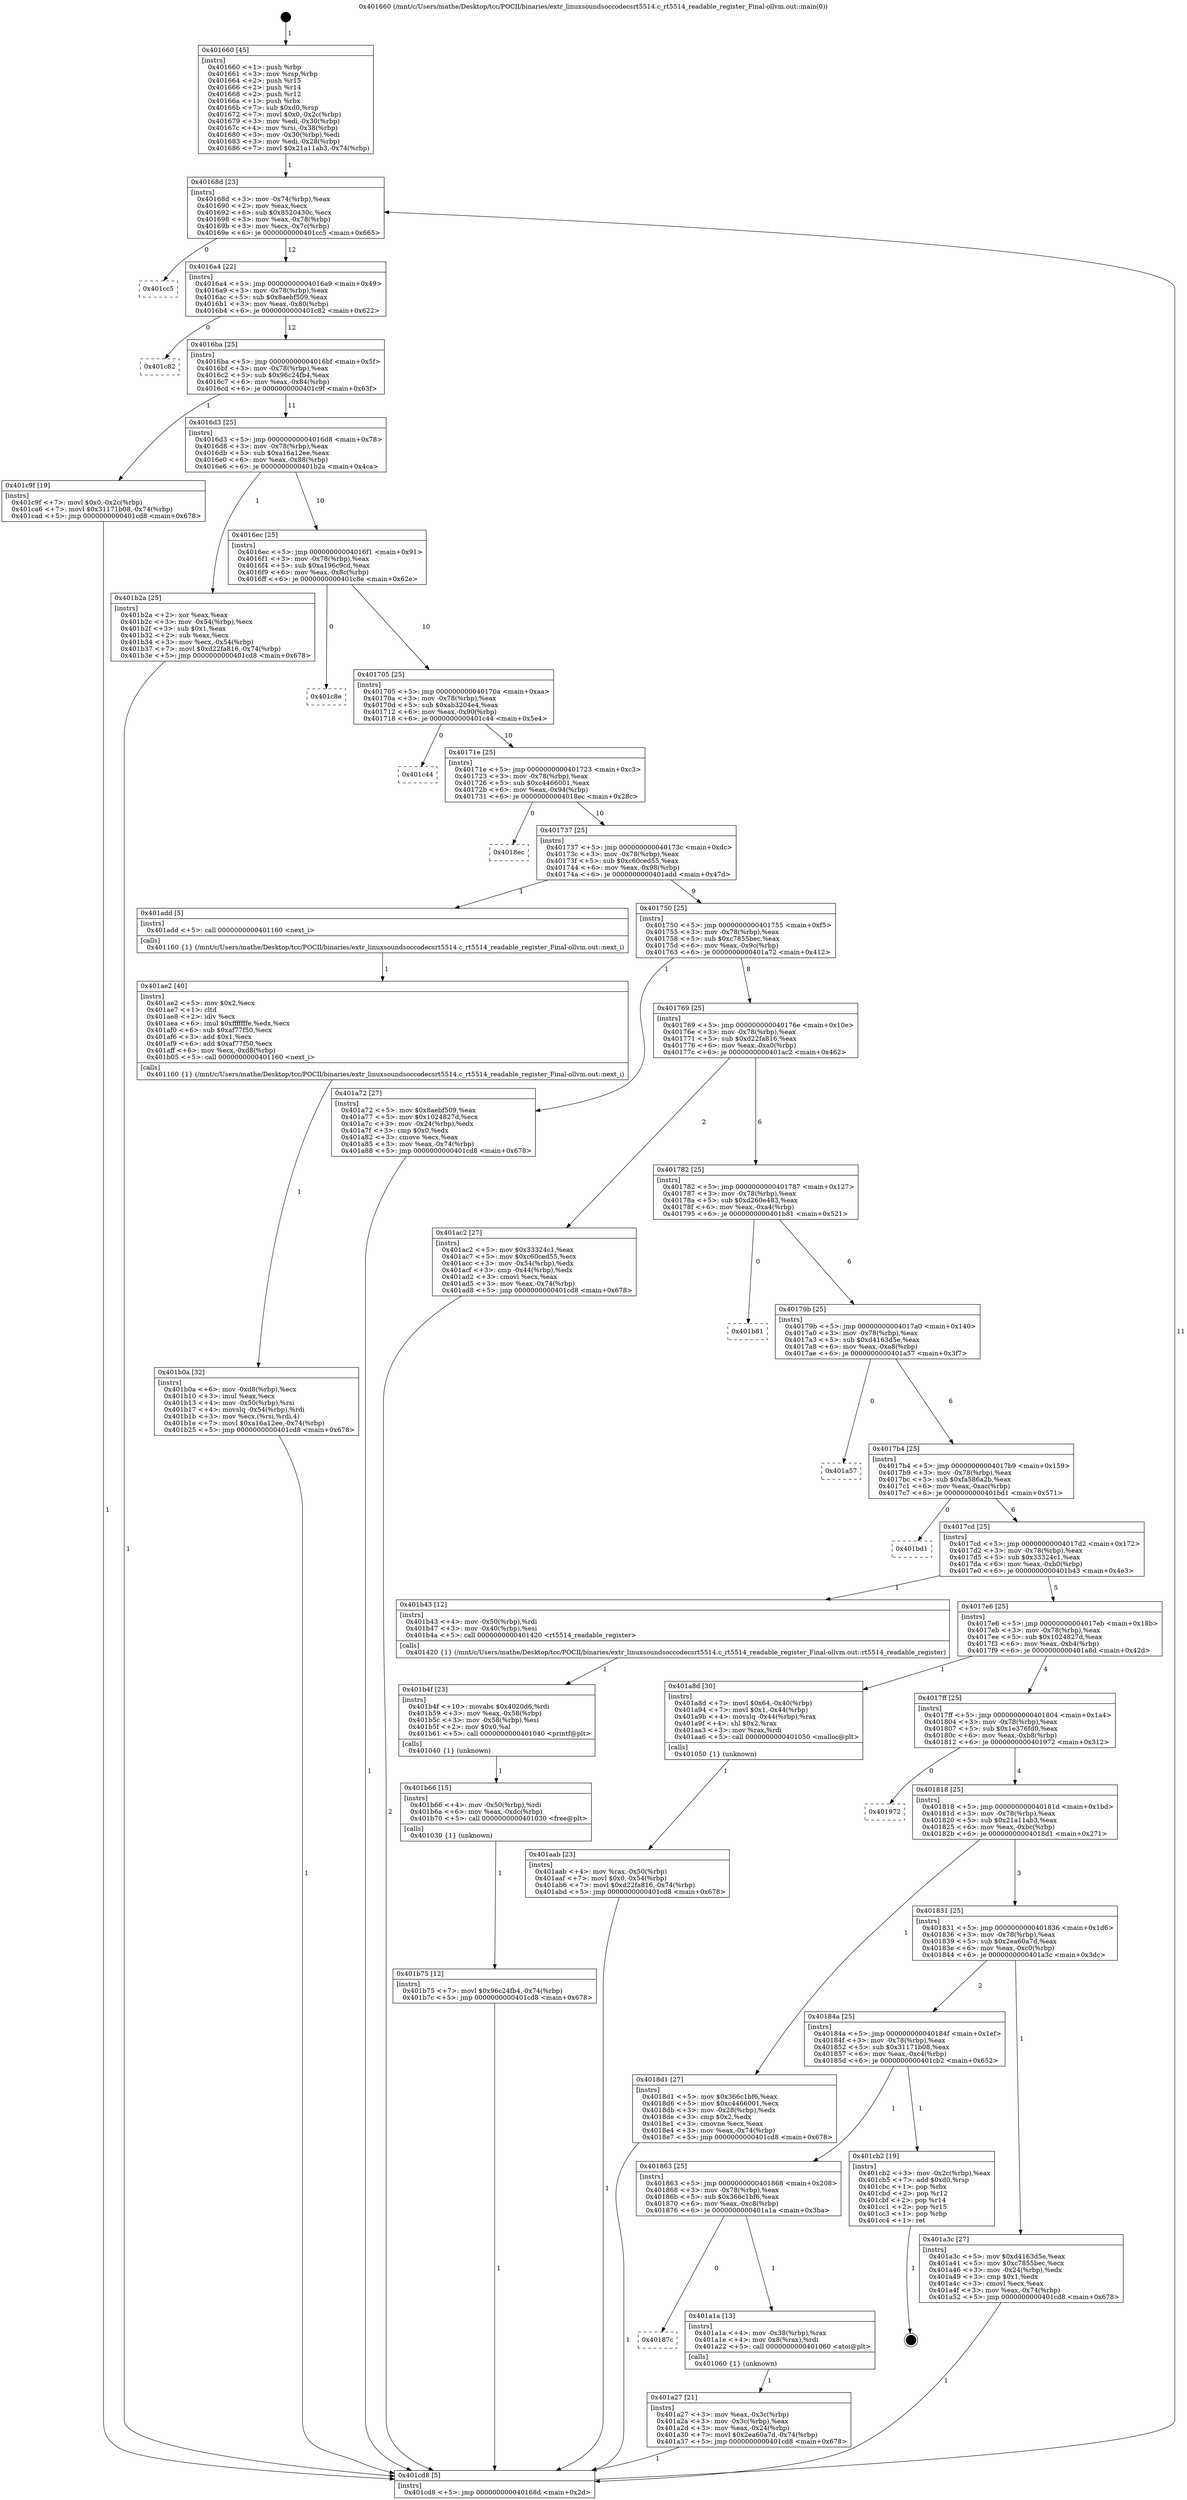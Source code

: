 digraph "0x401660" {
  label = "0x401660 (/mnt/c/Users/mathe/Desktop/tcc/POCII/binaries/extr_linuxsoundsoccodecsrt5514.c_rt5514_readable_register_Final-ollvm.out::main(0))"
  labelloc = "t"
  node[shape=record]

  Entry [label="",width=0.3,height=0.3,shape=circle,fillcolor=black,style=filled]
  "0x40168d" [label="{
     0x40168d [23]\l
     | [instrs]\l
     &nbsp;&nbsp;0x40168d \<+3\>: mov -0x74(%rbp),%eax\l
     &nbsp;&nbsp;0x401690 \<+2\>: mov %eax,%ecx\l
     &nbsp;&nbsp;0x401692 \<+6\>: sub $0x8520430c,%ecx\l
     &nbsp;&nbsp;0x401698 \<+3\>: mov %eax,-0x78(%rbp)\l
     &nbsp;&nbsp;0x40169b \<+3\>: mov %ecx,-0x7c(%rbp)\l
     &nbsp;&nbsp;0x40169e \<+6\>: je 0000000000401cc5 \<main+0x665\>\l
  }"]
  "0x401cc5" [label="{
     0x401cc5\l
  }", style=dashed]
  "0x4016a4" [label="{
     0x4016a4 [22]\l
     | [instrs]\l
     &nbsp;&nbsp;0x4016a4 \<+5\>: jmp 00000000004016a9 \<main+0x49\>\l
     &nbsp;&nbsp;0x4016a9 \<+3\>: mov -0x78(%rbp),%eax\l
     &nbsp;&nbsp;0x4016ac \<+5\>: sub $0x8aebf509,%eax\l
     &nbsp;&nbsp;0x4016b1 \<+3\>: mov %eax,-0x80(%rbp)\l
     &nbsp;&nbsp;0x4016b4 \<+6\>: je 0000000000401c82 \<main+0x622\>\l
  }"]
  Exit [label="",width=0.3,height=0.3,shape=circle,fillcolor=black,style=filled,peripheries=2]
  "0x401c82" [label="{
     0x401c82\l
  }", style=dashed]
  "0x4016ba" [label="{
     0x4016ba [25]\l
     | [instrs]\l
     &nbsp;&nbsp;0x4016ba \<+5\>: jmp 00000000004016bf \<main+0x5f\>\l
     &nbsp;&nbsp;0x4016bf \<+3\>: mov -0x78(%rbp),%eax\l
     &nbsp;&nbsp;0x4016c2 \<+5\>: sub $0x96c24fb4,%eax\l
     &nbsp;&nbsp;0x4016c7 \<+6\>: mov %eax,-0x84(%rbp)\l
     &nbsp;&nbsp;0x4016cd \<+6\>: je 0000000000401c9f \<main+0x63f\>\l
  }"]
  "0x401b75" [label="{
     0x401b75 [12]\l
     | [instrs]\l
     &nbsp;&nbsp;0x401b75 \<+7\>: movl $0x96c24fb4,-0x74(%rbp)\l
     &nbsp;&nbsp;0x401b7c \<+5\>: jmp 0000000000401cd8 \<main+0x678\>\l
  }"]
  "0x401c9f" [label="{
     0x401c9f [19]\l
     | [instrs]\l
     &nbsp;&nbsp;0x401c9f \<+7\>: movl $0x0,-0x2c(%rbp)\l
     &nbsp;&nbsp;0x401ca6 \<+7\>: movl $0x31171b08,-0x74(%rbp)\l
     &nbsp;&nbsp;0x401cad \<+5\>: jmp 0000000000401cd8 \<main+0x678\>\l
  }"]
  "0x4016d3" [label="{
     0x4016d3 [25]\l
     | [instrs]\l
     &nbsp;&nbsp;0x4016d3 \<+5\>: jmp 00000000004016d8 \<main+0x78\>\l
     &nbsp;&nbsp;0x4016d8 \<+3\>: mov -0x78(%rbp),%eax\l
     &nbsp;&nbsp;0x4016db \<+5\>: sub $0xa16a12ee,%eax\l
     &nbsp;&nbsp;0x4016e0 \<+6\>: mov %eax,-0x88(%rbp)\l
     &nbsp;&nbsp;0x4016e6 \<+6\>: je 0000000000401b2a \<main+0x4ca\>\l
  }"]
  "0x401b66" [label="{
     0x401b66 [15]\l
     | [instrs]\l
     &nbsp;&nbsp;0x401b66 \<+4\>: mov -0x50(%rbp),%rdi\l
     &nbsp;&nbsp;0x401b6a \<+6\>: mov %eax,-0xdc(%rbp)\l
     &nbsp;&nbsp;0x401b70 \<+5\>: call 0000000000401030 \<free@plt\>\l
     | [calls]\l
     &nbsp;&nbsp;0x401030 \{1\} (unknown)\l
  }"]
  "0x401b2a" [label="{
     0x401b2a [25]\l
     | [instrs]\l
     &nbsp;&nbsp;0x401b2a \<+2\>: xor %eax,%eax\l
     &nbsp;&nbsp;0x401b2c \<+3\>: mov -0x54(%rbp),%ecx\l
     &nbsp;&nbsp;0x401b2f \<+3\>: sub $0x1,%eax\l
     &nbsp;&nbsp;0x401b32 \<+2\>: sub %eax,%ecx\l
     &nbsp;&nbsp;0x401b34 \<+3\>: mov %ecx,-0x54(%rbp)\l
     &nbsp;&nbsp;0x401b37 \<+7\>: movl $0xd22fa816,-0x74(%rbp)\l
     &nbsp;&nbsp;0x401b3e \<+5\>: jmp 0000000000401cd8 \<main+0x678\>\l
  }"]
  "0x4016ec" [label="{
     0x4016ec [25]\l
     | [instrs]\l
     &nbsp;&nbsp;0x4016ec \<+5\>: jmp 00000000004016f1 \<main+0x91\>\l
     &nbsp;&nbsp;0x4016f1 \<+3\>: mov -0x78(%rbp),%eax\l
     &nbsp;&nbsp;0x4016f4 \<+5\>: sub $0xa196c9cd,%eax\l
     &nbsp;&nbsp;0x4016f9 \<+6\>: mov %eax,-0x8c(%rbp)\l
     &nbsp;&nbsp;0x4016ff \<+6\>: je 0000000000401c8e \<main+0x62e\>\l
  }"]
  "0x401b4f" [label="{
     0x401b4f [23]\l
     | [instrs]\l
     &nbsp;&nbsp;0x401b4f \<+10\>: movabs $0x4020d6,%rdi\l
     &nbsp;&nbsp;0x401b59 \<+3\>: mov %eax,-0x58(%rbp)\l
     &nbsp;&nbsp;0x401b5c \<+3\>: mov -0x58(%rbp),%esi\l
     &nbsp;&nbsp;0x401b5f \<+2\>: mov $0x0,%al\l
     &nbsp;&nbsp;0x401b61 \<+5\>: call 0000000000401040 \<printf@plt\>\l
     | [calls]\l
     &nbsp;&nbsp;0x401040 \{1\} (unknown)\l
  }"]
  "0x401c8e" [label="{
     0x401c8e\l
  }", style=dashed]
  "0x401705" [label="{
     0x401705 [25]\l
     | [instrs]\l
     &nbsp;&nbsp;0x401705 \<+5\>: jmp 000000000040170a \<main+0xaa\>\l
     &nbsp;&nbsp;0x40170a \<+3\>: mov -0x78(%rbp),%eax\l
     &nbsp;&nbsp;0x40170d \<+5\>: sub $0xab3204e4,%eax\l
     &nbsp;&nbsp;0x401712 \<+6\>: mov %eax,-0x90(%rbp)\l
     &nbsp;&nbsp;0x401718 \<+6\>: je 0000000000401c44 \<main+0x5e4\>\l
  }"]
  "0x401b0a" [label="{
     0x401b0a [32]\l
     | [instrs]\l
     &nbsp;&nbsp;0x401b0a \<+6\>: mov -0xd8(%rbp),%ecx\l
     &nbsp;&nbsp;0x401b10 \<+3\>: imul %eax,%ecx\l
     &nbsp;&nbsp;0x401b13 \<+4\>: mov -0x50(%rbp),%rsi\l
     &nbsp;&nbsp;0x401b17 \<+4\>: movslq -0x54(%rbp),%rdi\l
     &nbsp;&nbsp;0x401b1b \<+3\>: mov %ecx,(%rsi,%rdi,4)\l
     &nbsp;&nbsp;0x401b1e \<+7\>: movl $0xa16a12ee,-0x74(%rbp)\l
     &nbsp;&nbsp;0x401b25 \<+5\>: jmp 0000000000401cd8 \<main+0x678\>\l
  }"]
  "0x401c44" [label="{
     0x401c44\l
  }", style=dashed]
  "0x40171e" [label="{
     0x40171e [25]\l
     | [instrs]\l
     &nbsp;&nbsp;0x40171e \<+5\>: jmp 0000000000401723 \<main+0xc3\>\l
     &nbsp;&nbsp;0x401723 \<+3\>: mov -0x78(%rbp),%eax\l
     &nbsp;&nbsp;0x401726 \<+5\>: sub $0xc4466001,%eax\l
     &nbsp;&nbsp;0x40172b \<+6\>: mov %eax,-0x94(%rbp)\l
     &nbsp;&nbsp;0x401731 \<+6\>: je 00000000004018ec \<main+0x28c\>\l
  }"]
  "0x401ae2" [label="{
     0x401ae2 [40]\l
     | [instrs]\l
     &nbsp;&nbsp;0x401ae2 \<+5\>: mov $0x2,%ecx\l
     &nbsp;&nbsp;0x401ae7 \<+1\>: cltd\l
     &nbsp;&nbsp;0x401ae8 \<+2\>: idiv %ecx\l
     &nbsp;&nbsp;0x401aea \<+6\>: imul $0xfffffffe,%edx,%ecx\l
     &nbsp;&nbsp;0x401af0 \<+6\>: sub $0xaf77f50,%ecx\l
     &nbsp;&nbsp;0x401af6 \<+3\>: add $0x1,%ecx\l
     &nbsp;&nbsp;0x401af9 \<+6\>: add $0xaf77f50,%ecx\l
     &nbsp;&nbsp;0x401aff \<+6\>: mov %ecx,-0xd8(%rbp)\l
     &nbsp;&nbsp;0x401b05 \<+5\>: call 0000000000401160 \<next_i\>\l
     | [calls]\l
     &nbsp;&nbsp;0x401160 \{1\} (/mnt/c/Users/mathe/Desktop/tcc/POCII/binaries/extr_linuxsoundsoccodecsrt5514.c_rt5514_readable_register_Final-ollvm.out::next_i)\l
  }"]
  "0x4018ec" [label="{
     0x4018ec\l
  }", style=dashed]
  "0x401737" [label="{
     0x401737 [25]\l
     | [instrs]\l
     &nbsp;&nbsp;0x401737 \<+5\>: jmp 000000000040173c \<main+0xdc\>\l
     &nbsp;&nbsp;0x40173c \<+3\>: mov -0x78(%rbp),%eax\l
     &nbsp;&nbsp;0x40173f \<+5\>: sub $0xc60ced55,%eax\l
     &nbsp;&nbsp;0x401744 \<+6\>: mov %eax,-0x98(%rbp)\l
     &nbsp;&nbsp;0x40174a \<+6\>: je 0000000000401add \<main+0x47d\>\l
  }"]
  "0x401aab" [label="{
     0x401aab [23]\l
     | [instrs]\l
     &nbsp;&nbsp;0x401aab \<+4\>: mov %rax,-0x50(%rbp)\l
     &nbsp;&nbsp;0x401aaf \<+7\>: movl $0x0,-0x54(%rbp)\l
     &nbsp;&nbsp;0x401ab6 \<+7\>: movl $0xd22fa816,-0x74(%rbp)\l
     &nbsp;&nbsp;0x401abd \<+5\>: jmp 0000000000401cd8 \<main+0x678\>\l
  }"]
  "0x401add" [label="{
     0x401add [5]\l
     | [instrs]\l
     &nbsp;&nbsp;0x401add \<+5\>: call 0000000000401160 \<next_i\>\l
     | [calls]\l
     &nbsp;&nbsp;0x401160 \{1\} (/mnt/c/Users/mathe/Desktop/tcc/POCII/binaries/extr_linuxsoundsoccodecsrt5514.c_rt5514_readable_register_Final-ollvm.out::next_i)\l
  }"]
  "0x401750" [label="{
     0x401750 [25]\l
     | [instrs]\l
     &nbsp;&nbsp;0x401750 \<+5\>: jmp 0000000000401755 \<main+0xf5\>\l
     &nbsp;&nbsp;0x401755 \<+3\>: mov -0x78(%rbp),%eax\l
     &nbsp;&nbsp;0x401758 \<+5\>: sub $0xc7855bec,%eax\l
     &nbsp;&nbsp;0x40175d \<+6\>: mov %eax,-0x9c(%rbp)\l
     &nbsp;&nbsp;0x401763 \<+6\>: je 0000000000401a72 \<main+0x412\>\l
  }"]
  "0x401a27" [label="{
     0x401a27 [21]\l
     | [instrs]\l
     &nbsp;&nbsp;0x401a27 \<+3\>: mov %eax,-0x3c(%rbp)\l
     &nbsp;&nbsp;0x401a2a \<+3\>: mov -0x3c(%rbp),%eax\l
     &nbsp;&nbsp;0x401a2d \<+3\>: mov %eax,-0x24(%rbp)\l
     &nbsp;&nbsp;0x401a30 \<+7\>: movl $0x2ea60a7d,-0x74(%rbp)\l
     &nbsp;&nbsp;0x401a37 \<+5\>: jmp 0000000000401cd8 \<main+0x678\>\l
  }"]
  "0x401a72" [label="{
     0x401a72 [27]\l
     | [instrs]\l
     &nbsp;&nbsp;0x401a72 \<+5\>: mov $0x8aebf509,%eax\l
     &nbsp;&nbsp;0x401a77 \<+5\>: mov $0x1024827d,%ecx\l
     &nbsp;&nbsp;0x401a7c \<+3\>: mov -0x24(%rbp),%edx\l
     &nbsp;&nbsp;0x401a7f \<+3\>: cmp $0x0,%edx\l
     &nbsp;&nbsp;0x401a82 \<+3\>: cmove %ecx,%eax\l
     &nbsp;&nbsp;0x401a85 \<+3\>: mov %eax,-0x74(%rbp)\l
     &nbsp;&nbsp;0x401a88 \<+5\>: jmp 0000000000401cd8 \<main+0x678\>\l
  }"]
  "0x401769" [label="{
     0x401769 [25]\l
     | [instrs]\l
     &nbsp;&nbsp;0x401769 \<+5\>: jmp 000000000040176e \<main+0x10e\>\l
     &nbsp;&nbsp;0x40176e \<+3\>: mov -0x78(%rbp),%eax\l
     &nbsp;&nbsp;0x401771 \<+5\>: sub $0xd22fa816,%eax\l
     &nbsp;&nbsp;0x401776 \<+6\>: mov %eax,-0xa0(%rbp)\l
     &nbsp;&nbsp;0x40177c \<+6\>: je 0000000000401ac2 \<main+0x462\>\l
  }"]
  "0x40187c" [label="{
     0x40187c\l
  }", style=dashed]
  "0x401ac2" [label="{
     0x401ac2 [27]\l
     | [instrs]\l
     &nbsp;&nbsp;0x401ac2 \<+5\>: mov $0x33324c1,%eax\l
     &nbsp;&nbsp;0x401ac7 \<+5\>: mov $0xc60ced55,%ecx\l
     &nbsp;&nbsp;0x401acc \<+3\>: mov -0x54(%rbp),%edx\l
     &nbsp;&nbsp;0x401acf \<+3\>: cmp -0x44(%rbp),%edx\l
     &nbsp;&nbsp;0x401ad2 \<+3\>: cmovl %ecx,%eax\l
     &nbsp;&nbsp;0x401ad5 \<+3\>: mov %eax,-0x74(%rbp)\l
     &nbsp;&nbsp;0x401ad8 \<+5\>: jmp 0000000000401cd8 \<main+0x678\>\l
  }"]
  "0x401782" [label="{
     0x401782 [25]\l
     | [instrs]\l
     &nbsp;&nbsp;0x401782 \<+5\>: jmp 0000000000401787 \<main+0x127\>\l
     &nbsp;&nbsp;0x401787 \<+3\>: mov -0x78(%rbp),%eax\l
     &nbsp;&nbsp;0x40178a \<+5\>: sub $0xd260e483,%eax\l
     &nbsp;&nbsp;0x40178f \<+6\>: mov %eax,-0xa4(%rbp)\l
     &nbsp;&nbsp;0x401795 \<+6\>: je 0000000000401b81 \<main+0x521\>\l
  }"]
  "0x401a1a" [label="{
     0x401a1a [13]\l
     | [instrs]\l
     &nbsp;&nbsp;0x401a1a \<+4\>: mov -0x38(%rbp),%rax\l
     &nbsp;&nbsp;0x401a1e \<+4\>: mov 0x8(%rax),%rdi\l
     &nbsp;&nbsp;0x401a22 \<+5\>: call 0000000000401060 \<atoi@plt\>\l
     | [calls]\l
     &nbsp;&nbsp;0x401060 \{1\} (unknown)\l
  }"]
  "0x401b81" [label="{
     0x401b81\l
  }", style=dashed]
  "0x40179b" [label="{
     0x40179b [25]\l
     | [instrs]\l
     &nbsp;&nbsp;0x40179b \<+5\>: jmp 00000000004017a0 \<main+0x140\>\l
     &nbsp;&nbsp;0x4017a0 \<+3\>: mov -0x78(%rbp),%eax\l
     &nbsp;&nbsp;0x4017a3 \<+5\>: sub $0xd4163d5e,%eax\l
     &nbsp;&nbsp;0x4017a8 \<+6\>: mov %eax,-0xa8(%rbp)\l
     &nbsp;&nbsp;0x4017ae \<+6\>: je 0000000000401a57 \<main+0x3f7\>\l
  }"]
  "0x401863" [label="{
     0x401863 [25]\l
     | [instrs]\l
     &nbsp;&nbsp;0x401863 \<+5\>: jmp 0000000000401868 \<main+0x208\>\l
     &nbsp;&nbsp;0x401868 \<+3\>: mov -0x78(%rbp),%eax\l
     &nbsp;&nbsp;0x40186b \<+5\>: sub $0x366c1bf6,%eax\l
     &nbsp;&nbsp;0x401870 \<+6\>: mov %eax,-0xc8(%rbp)\l
     &nbsp;&nbsp;0x401876 \<+6\>: je 0000000000401a1a \<main+0x3ba\>\l
  }"]
  "0x401a57" [label="{
     0x401a57\l
  }", style=dashed]
  "0x4017b4" [label="{
     0x4017b4 [25]\l
     | [instrs]\l
     &nbsp;&nbsp;0x4017b4 \<+5\>: jmp 00000000004017b9 \<main+0x159\>\l
     &nbsp;&nbsp;0x4017b9 \<+3\>: mov -0x78(%rbp),%eax\l
     &nbsp;&nbsp;0x4017bc \<+5\>: sub $0xfa586a2b,%eax\l
     &nbsp;&nbsp;0x4017c1 \<+6\>: mov %eax,-0xac(%rbp)\l
     &nbsp;&nbsp;0x4017c7 \<+6\>: je 0000000000401bd1 \<main+0x571\>\l
  }"]
  "0x401cb2" [label="{
     0x401cb2 [19]\l
     | [instrs]\l
     &nbsp;&nbsp;0x401cb2 \<+3\>: mov -0x2c(%rbp),%eax\l
     &nbsp;&nbsp;0x401cb5 \<+7\>: add $0xd0,%rsp\l
     &nbsp;&nbsp;0x401cbc \<+1\>: pop %rbx\l
     &nbsp;&nbsp;0x401cbd \<+2\>: pop %r12\l
     &nbsp;&nbsp;0x401cbf \<+2\>: pop %r14\l
     &nbsp;&nbsp;0x401cc1 \<+2\>: pop %r15\l
     &nbsp;&nbsp;0x401cc3 \<+1\>: pop %rbp\l
     &nbsp;&nbsp;0x401cc4 \<+1\>: ret\l
  }"]
  "0x401bd1" [label="{
     0x401bd1\l
  }", style=dashed]
  "0x4017cd" [label="{
     0x4017cd [25]\l
     | [instrs]\l
     &nbsp;&nbsp;0x4017cd \<+5\>: jmp 00000000004017d2 \<main+0x172\>\l
     &nbsp;&nbsp;0x4017d2 \<+3\>: mov -0x78(%rbp),%eax\l
     &nbsp;&nbsp;0x4017d5 \<+5\>: sub $0x33324c1,%eax\l
     &nbsp;&nbsp;0x4017da \<+6\>: mov %eax,-0xb0(%rbp)\l
     &nbsp;&nbsp;0x4017e0 \<+6\>: je 0000000000401b43 \<main+0x4e3\>\l
  }"]
  "0x40184a" [label="{
     0x40184a [25]\l
     | [instrs]\l
     &nbsp;&nbsp;0x40184a \<+5\>: jmp 000000000040184f \<main+0x1ef\>\l
     &nbsp;&nbsp;0x40184f \<+3\>: mov -0x78(%rbp),%eax\l
     &nbsp;&nbsp;0x401852 \<+5\>: sub $0x31171b08,%eax\l
     &nbsp;&nbsp;0x401857 \<+6\>: mov %eax,-0xc4(%rbp)\l
     &nbsp;&nbsp;0x40185d \<+6\>: je 0000000000401cb2 \<main+0x652\>\l
  }"]
  "0x401b43" [label="{
     0x401b43 [12]\l
     | [instrs]\l
     &nbsp;&nbsp;0x401b43 \<+4\>: mov -0x50(%rbp),%rdi\l
     &nbsp;&nbsp;0x401b47 \<+3\>: mov -0x40(%rbp),%esi\l
     &nbsp;&nbsp;0x401b4a \<+5\>: call 0000000000401420 \<rt5514_readable_register\>\l
     | [calls]\l
     &nbsp;&nbsp;0x401420 \{1\} (/mnt/c/Users/mathe/Desktop/tcc/POCII/binaries/extr_linuxsoundsoccodecsrt5514.c_rt5514_readable_register_Final-ollvm.out::rt5514_readable_register)\l
  }"]
  "0x4017e6" [label="{
     0x4017e6 [25]\l
     | [instrs]\l
     &nbsp;&nbsp;0x4017e6 \<+5\>: jmp 00000000004017eb \<main+0x18b\>\l
     &nbsp;&nbsp;0x4017eb \<+3\>: mov -0x78(%rbp),%eax\l
     &nbsp;&nbsp;0x4017ee \<+5\>: sub $0x1024827d,%eax\l
     &nbsp;&nbsp;0x4017f3 \<+6\>: mov %eax,-0xb4(%rbp)\l
     &nbsp;&nbsp;0x4017f9 \<+6\>: je 0000000000401a8d \<main+0x42d\>\l
  }"]
  "0x401a3c" [label="{
     0x401a3c [27]\l
     | [instrs]\l
     &nbsp;&nbsp;0x401a3c \<+5\>: mov $0xd4163d5e,%eax\l
     &nbsp;&nbsp;0x401a41 \<+5\>: mov $0xc7855bec,%ecx\l
     &nbsp;&nbsp;0x401a46 \<+3\>: mov -0x24(%rbp),%edx\l
     &nbsp;&nbsp;0x401a49 \<+3\>: cmp $0x1,%edx\l
     &nbsp;&nbsp;0x401a4c \<+3\>: cmovl %ecx,%eax\l
     &nbsp;&nbsp;0x401a4f \<+3\>: mov %eax,-0x74(%rbp)\l
     &nbsp;&nbsp;0x401a52 \<+5\>: jmp 0000000000401cd8 \<main+0x678\>\l
  }"]
  "0x401a8d" [label="{
     0x401a8d [30]\l
     | [instrs]\l
     &nbsp;&nbsp;0x401a8d \<+7\>: movl $0x64,-0x40(%rbp)\l
     &nbsp;&nbsp;0x401a94 \<+7\>: movl $0x1,-0x44(%rbp)\l
     &nbsp;&nbsp;0x401a9b \<+4\>: movslq -0x44(%rbp),%rax\l
     &nbsp;&nbsp;0x401a9f \<+4\>: shl $0x2,%rax\l
     &nbsp;&nbsp;0x401aa3 \<+3\>: mov %rax,%rdi\l
     &nbsp;&nbsp;0x401aa6 \<+5\>: call 0000000000401050 \<malloc@plt\>\l
     | [calls]\l
     &nbsp;&nbsp;0x401050 \{1\} (unknown)\l
  }"]
  "0x4017ff" [label="{
     0x4017ff [25]\l
     | [instrs]\l
     &nbsp;&nbsp;0x4017ff \<+5\>: jmp 0000000000401804 \<main+0x1a4\>\l
     &nbsp;&nbsp;0x401804 \<+3\>: mov -0x78(%rbp),%eax\l
     &nbsp;&nbsp;0x401807 \<+5\>: sub $0x1e376fd0,%eax\l
     &nbsp;&nbsp;0x40180c \<+6\>: mov %eax,-0xb8(%rbp)\l
     &nbsp;&nbsp;0x401812 \<+6\>: je 0000000000401972 \<main+0x312\>\l
  }"]
  "0x401660" [label="{
     0x401660 [45]\l
     | [instrs]\l
     &nbsp;&nbsp;0x401660 \<+1\>: push %rbp\l
     &nbsp;&nbsp;0x401661 \<+3\>: mov %rsp,%rbp\l
     &nbsp;&nbsp;0x401664 \<+2\>: push %r15\l
     &nbsp;&nbsp;0x401666 \<+2\>: push %r14\l
     &nbsp;&nbsp;0x401668 \<+2\>: push %r12\l
     &nbsp;&nbsp;0x40166a \<+1\>: push %rbx\l
     &nbsp;&nbsp;0x40166b \<+7\>: sub $0xd0,%rsp\l
     &nbsp;&nbsp;0x401672 \<+7\>: movl $0x0,-0x2c(%rbp)\l
     &nbsp;&nbsp;0x401679 \<+3\>: mov %edi,-0x30(%rbp)\l
     &nbsp;&nbsp;0x40167c \<+4\>: mov %rsi,-0x38(%rbp)\l
     &nbsp;&nbsp;0x401680 \<+3\>: mov -0x30(%rbp),%edi\l
     &nbsp;&nbsp;0x401683 \<+3\>: mov %edi,-0x28(%rbp)\l
     &nbsp;&nbsp;0x401686 \<+7\>: movl $0x21a11ab3,-0x74(%rbp)\l
  }"]
  "0x401972" [label="{
     0x401972\l
  }", style=dashed]
  "0x401818" [label="{
     0x401818 [25]\l
     | [instrs]\l
     &nbsp;&nbsp;0x401818 \<+5\>: jmp 000000000040181d \<main+0x1bd\>\l
     &nbsp;&nbsp;0x40181d \<+3\>: mov -0x78(%rbp),%eax\l
     &nbsp;&nbsp;0x401820 \<+5\>: sub $0x21a11ab3,%eax\l
     &nbsp;&nbsp;0x401825 \<+6\>: mov %eax,-0xbc(%rbp)\l
     &nbsp;&nbsp;0x40182b \<+6\>: je 00000000004018d1 \<main+0x271\>\l
  }"]
  "0x401cd8" [label="{
     0x401cd8 [5]\l
     | [instrs]\l
     &nbsp;&nbsp;0x401cd8 \<+5\>: jmp 000000000040168d \<main+0x2d\>\l
  }"]
  "0x4018d1" [label="{
     0x4018d1 [27]\l
     | [instrs]\l
     &nbsp;&nbsp;0x4018d1 \<+5\>: mov $0x366c1bf6,%eax\l
     &nbsp;&nbsp;0x4018d6 \<+5\>: mov $0xc4466001,%ecx\l
     &nbsp;&nbsp;0x4018db \<+3\>: mov -0x28(%rbp),%edx\l
     &nbsp;&nbsp;0x4018de \<+3\>: cmp $0x2,%edx\l
     &nbsp;&nbsp;0x4018e1 \<+3\>: cmovne %ecx,%eax\l
     &nbsp;&nbsp;0x4018e4 \<+3\>: mov %eax,-0x74(%rbp)\l
     &nbsp;&nbsp;0x4018e7 \<+5\>: jmp 0000000000401cd8 \<main+0x678\>\l
  }"]
  "0x401831" [label="{
     0x401831 [25]\l
     | [instrs]\l
     &nbsp;&nbsp;0x401831 \<+5\>: jmp 0000000000401836 \<main+0x1d6\>\l
     &nbsp;&nbsp;0x401836 \<+3\>: mov -0x78(%rbp),%eax\l
     &nbsp;&nbsp;0x401839 \<+5\>: sub $0x2ea60a7d,%eax\l
     &nbsp;&nbsp;0x40183e \<+6\>: mov %eax,-0xc0(%rbp)\l
     &nbsp;&nbsp;0x401844 \<+6\>: je 0000000000401a3c \<main+0x3dc\>\l
  }"]
  Entry -> "0x401660" [label=" 1"]
  "0x40168d" -> "0x401cc5" [label=" 0"]
  "0x40168d" -> "0x4016a4" [label=" 12"]
  "0x401cb2" -> Exit [label=" 1"]
  "0x4016a4" -> "0x401c82" [label=" 0"]
  "0x4016a4" -> "0x4016ba" [label=" 12"]
  "0x401c9f" -> "0x401cd8" [label=" 1"]
  "0x4016ba" -> "0x401c9f" [label=" 1"]
  "0x4016ba" -> "0x4016d3" [label=" 11"]
  "0x401b75" -> "0x401cd8" [label=" 1"]
  "0x4016d3" -> "0x401b2a" [label=" 1"]
  "0x4016d3" -> "0x4016ec" [label=" 10"]
  "0x401b66" -> "0x401b75" [label=" 1"]
  "0x4016ec" -> "0x401c8e" [label=" 0"]
  "0x4016ec" -> "0x401705" [label=" 10"]
  "0x401b4f" -> "0x401b66" [label=" 1"]
  "0x401705" -> "0x401c44" [label=" 0"]
  "0x401705" -> "0x40171e" [label=" 10"]
  "0x401b43" -> "0x401b4f" [label=" 1"]
  "0x40171e" -> "0x4018ec" [label=" 0"]
  "0x40171e" -> "0x401737" [label=" 10"]
  "0x401b2a" -> "0x401cd8" [label=" 1"]
  "0x401737" -> "0x401add" [label=" 1"]
  "0x401737" -> "0x401750" [label=" 9"]
  "0x401b0a" -> "0x401cd8" [label=" 1"]
  "0x401750" -> "0x401a72" [label=" 1"]
  "0x401750" -> "0x401769" [label=" 8"]
  "0x401ae2" -> "0x401b0a" [label=" 1"]
  "0x401769" -> "0x401ac2" [label=" 2"]
  "0x401769" -> "0x401782" [label=" 6"]
  "0x401add" -> "0x401ae2" [label=" 1"]
  "0x401782" -> "0x401b81" [label=" 0"]
  "0x401782" -> "0x40179b" [label=" 6"]
  "0x401ac2" -> "0x401cd8" [label=" 2"]
  "0x40179b" -> "0x401a57" [label=" 0"]
  "0x40179b" -> "0x4017b4" [label=" 6"]
  "0x401a8d" -> "0x401aab" [label=" 1"]
  "0x4017b4" -> "0x401bd1" [label=" 0"]
  "0x4017b4" -> "0x4017cd" [label=" 6"]
  "0x401a72" -> "0x401cd8" [label=" 1"]
  "0x4017cd" -> "0x401b43" [label=" 1"]
  "0x4017cd" -> "0x4017e6" [label=" 5"]
  "0x401a27" -> "0x401cd8" [label=" 1"]
  "0x4017e6" -> "0x401a8d" [label=" 1"]
  "0x4017e6" -> "0x4017ff" [label=" 4"]
  "0x401a1a" -> "0x401a27" [label=" 1"]
  "0x4017ff" -> "0x401972" [label=" 0"]
  "0x4017ff" -> "0x401818" [label=" 4"]
  "0x401863" -> "0x401a1a" [label=" 1"]
  "0x401818" -> "0x4018d1" [label=" 1"]
  "0x401818" -> "0x401831" [label=" 3"]
  "0x4018d1" -> "0x401cd8" [label=" 1"]
  "0x401660" -> "0x40168d" [label=" 1"]
  "0x401cd8" -> "0x40168d" [label=" 11"]
  "0x401863" -> "0x40187c" [label=" 0"]
  "0x401831" -> "0x401a3c" [label=" 1"]
  "0x401831" -> "0x40184a" [label=" 2"]
  "0x401a3c" -> "0x401cd8" [label=" 1"]
  "0x40184a" -> "0x401cb2" [label=" 1"]
  "0x40184a" -> "0x401863" [label=" 1"]
  "0x401aab" -> "0x401cd8" [label=" 1"]
}

